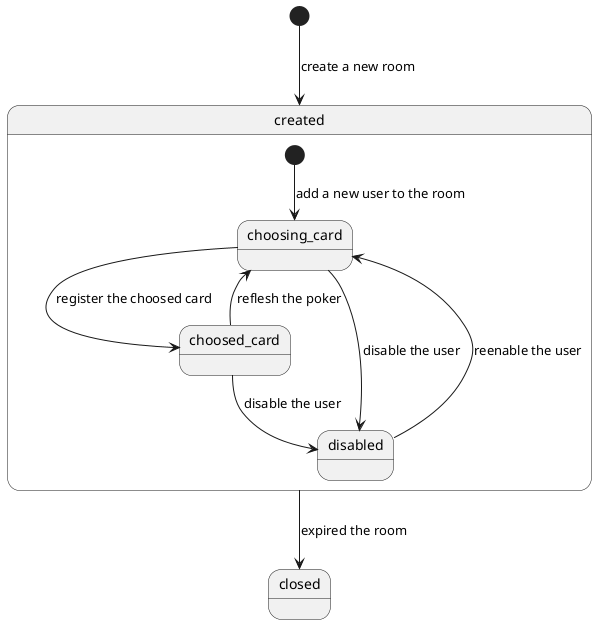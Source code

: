 @startuml

[*] --> created: create a new room
state created {
    [*] --> choosing_card: add a new user to the room
    choosing_card --> choosed_card: register the choosed card
    choosed_card --> choosing_card: reflesh the poker
    choosing_card --> disabled: disable the user
    choosed_card --> disabled: disable the user
    disabled --> choosing_card: reenable the user
}

created --> closed: expired the room

@enduml
